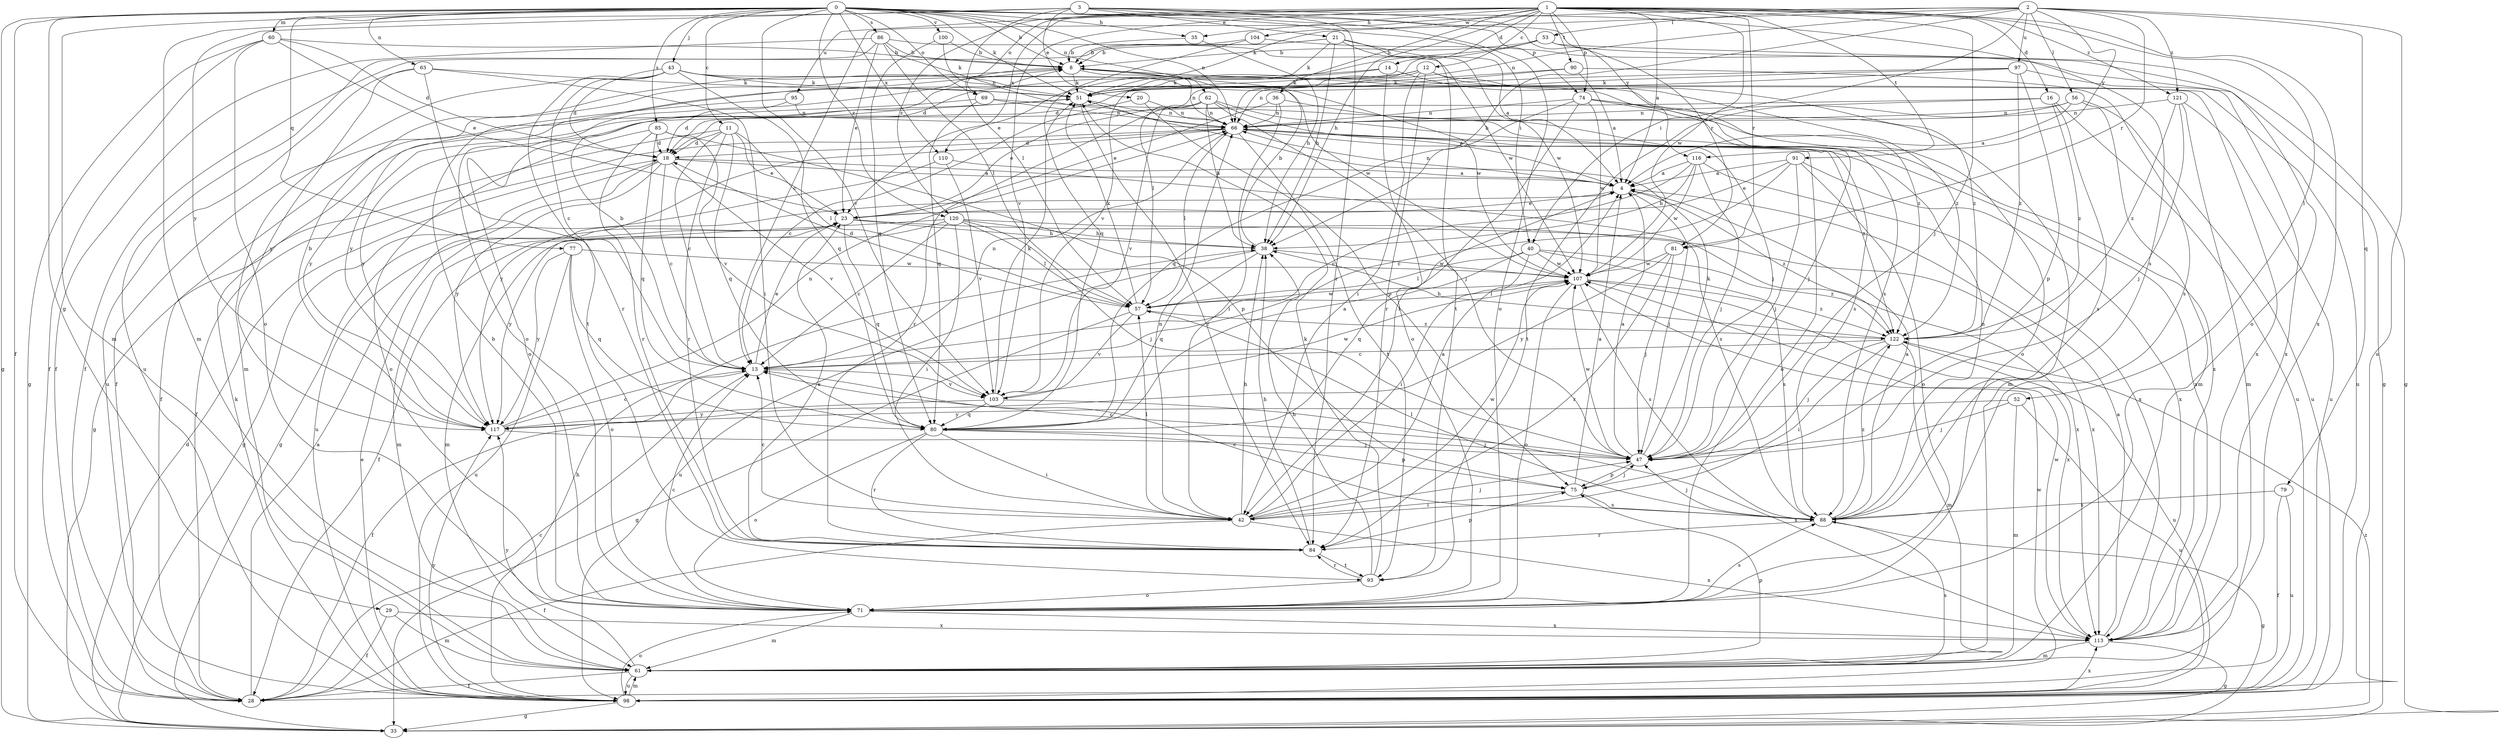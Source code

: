 strict digraph  {
0;
1;
2;
3;
4;
8;
11;
12;
13;
14;
16;
18;
20;
21;
23;
28;
29;
33;
35;
36;
38;
40;
42;
43;
47;
51;
52;
53;
56;
57;
60;
61;
62;
63;
66;
69;
71;
74;
75;
77;
79;
80;
81;
84;
85;
86;
88;
90;
91;
93;
95;
97;
98;
100;
103;
104;
107;
110;
113;
116;
117;
120;
121;
122;
0 -> 8  [label=b];
0 -> 11  [label=c];
0 -> 28  [label=f];
0 -> 29  [label=g];
0 -> 33  [label=g];
0 -> 35  [label=h];
0 -> 40  [label=i];
0 -> 43  [label=j];
0 -> 51  [label=k];
0 -> 60  [label=m];
0 -> 61  [label=m];
0 -> 62  [label=n];
0 -> 63  [label=n];
0 -> 66  [label=n];
0 -> 69  [label=o];
0 -> 77  [label=q];
0 -> 85  [label=s];
0 -> 86  [label=s];
0 -> 88  [label=s];
0 -> 100  [label=v];
0 -> 103  [label=v];
0 -> 110  [label=x];
0 -> 116  [label=y];
0 -> 120  [label=z];
1 -> 4  [label=a];
1 -> 12  [label=c];
1 -> 14  [label=d];
1 -> 16  [label=d];
1 -> 35  [label=h];
1 -> 36  [label=h];
1 -> 38  [label=h];
1 -> 47  [label=j];
1 -> 52  [label=l];
1 -> 69  [label=o];
1 -> 74  [label=p];
1 -> 81  [label=r];
1 -> 90  [label=t];
1 -> 91  [label=t];
1 -> 95  [label=u];
1 -> 103  [label=v];
1 -> 104  [label=w];
1 -> 107  [label=w];
1 -> 110  [label=x];
1 -> 113  [label=x];
1 -> 120  [label=z];
1 -> 121  [label=z];
2 -> 13  [label=c];
2 -> 38  [label=h];
2 -> 40  [label=i];
2 -> 51  [label=k];
2 -> 53  [label=l];
2 -> 56  [label=l];
2 -> 66  [label=n];
2 -> 79  [label=q];
2 -> 81  [label=r];
2 -> 97  [label=u];
2 -> 98  [label=u];
2 -> 116  [label=y];
2 -> 121  [label=z];
3 -> 20  [label=e];
3 -> 21  [label=e];
3 -> 57  [label=l];
3 -> 61  [label=m];
3 -> 71  [label=o];
3 -> 74  [label=p];
3 -> 81  [label=r];
3 -> 84  [label=r];
3 -> 117  [label=y];
4 -> 23  [label=e];
4 -> 47  [label=j];
4 -> 66  [label=n];
4 -> 122  [label=z];
8 -> 51  [label=k];
8 -> 66  [label=n];
8 -> 71  [label=o];
8 -> 107  [label=w];
8 -> 113  [label=x];
8 -> 122  [label=z];
11 -> 13  [label=c];
11 -> 18  [label=d];
11 -> 23  [label=e];
11 -> 33  [label=g];
11 -> 57  [label=l];
11 -> 80  [label=q];
11 -> 84  [label=r];
12 -> 18  [label=d];
12 -> 42  [label=i];
12 -> 51  [label=k];
12 -> 57  [label=l];
12 -> 84  [label=r];
12 -> 98  [label=u];
12 -> 122  [label=z];
13 -> 8  [label=b];
13 -> 23  [label=e];
13 -> 28  [label=f];
13 -> 66  [label=n];
13 -> 103  [label=v];
14 -> 28  [label=f];
14 -> 51  [label=k];
14 -> 71  [label=o];
14 -> 122  [label=z];
16 -> 66  [label=n];
16 -> 88  [label=s];
16 -> 98  [label=u];
16 -> 117  [label=y];
16 -> 122  [label=z];
18 -> 4  [label=a];
18 -> 13  [label=c];
18 -> 33  [label=g];
18 -> 88  [label=s];
18 -> 98  [label=u];
18 -> 103  [label=v];
18 -> 117  [label=y];
20 -> 13  [label=c];
20 -> 66  [label=n];
20 -> 75  [label=p];
21 -> 4  [label=a];
21 -> 8  [label=b];
21 -> 28  [label=f];
21 -> 38  [label=h];
21 -> 51  [label=k];
21 -> 93  [label=t];
21 -> 107  [label=w];
23 -> 38  [label=h];
23 -> 61  [label=m];
23 -> 80  [label=q];
23 -> 113  [label=x];
23 -> 117  [label=y];
28 -> 4  [label=a];
28 -> 13  [label=c];
29 -> 28  [label=f];
29 -> 61  [label=m];
29 -> 113  [label=x];
33 -> 18  [label=d];
33 -> 122  [label=z];
35 -> 8  [label=b];
35 -> 38  [label=h];
36 -> 23  [label=e];
36 -> 42  [label=i];
36 -> 47  [label=j];
36 -> 66  [label=n];
38 -> 8  [label=b];
38 -> 80  [label=q];
38 -> 98  [label=u];
38 -> 107  [label=w];
40 -> 42  [label=i];
40 -> 57  [label=l];
40 -> 80  [label=q];
40 -> 88  [label=s];
40 -> 107  [label=w];
40 -> 122  [label=z];
42 -> 4  [label=a];
42 -> 13  [label=c];
42 -> 28  [label=f];
42 -> 38  [label=h];
42 -> 47  [label=j];
42 -> 57  [label=l];
42 -> 66  [label=n];
42 -> 107  [label=w];
42 -> 113  [label=x];
43 -> 13  [label=c];
43 -> 18  [label=d];
43 -> 51  [label=k];
43 -> 61  [label=m];
43 -> 80  [label=q];
43 -> 88  [label=s];
43 -> 93  [label=t];
43 -> 107  [label=w];
47 -> 4  [label=a];
47 -> 13  [label=c];
47 -> 51  [label=k];
47 -> 75  [label=p];
47 -> 107  [label=w];
51 -> 66  [label=n];
51 -> 84  [label=r];
51 -> 117  [label=y];
52 -> 47  [label=j];
52 -> 61  [label=m];
52 -> 98  [label=u];
52 -> 117  [label=y];
53 -> 8  [label=b];
53 -> 23  [label=e];
53 -> 33  [label=g];
53 -> 71  [label=o];
53 -> 103  [label=v];
56 -> 4  [label=a];
56 -> 61  [label=m];
56 -> 66  [label=n];
56 -> 93  [label=t];
56 -> 98  [label=u];
57 -> 18  [label=d];
57 -> 33  [label=g];
57 -> 51  [label=k];
57 -> 103  [label=v];
57 -> 107  [label=w];
57 -> 122  [label=z];
60 -> 8  [label=b];
60 -> 18  [label=d];
60 -> 23  [label=e];
60 -> 28  [label=f];
60 -> 33  [label=g];
60 -> 71  [label=o];
61 -> 28  [label=f];
61 -> 75  [label=p];
61 -> 88  [label=s];
61 -> 98  [label=u];
61 -> 117  [label=y];
62 -> 4  [label=a];
62 -> 23  [label=e];
62 -> 38  [label=h];
62 -> 47  [label=j];
62 -> 66  [label=n];
62 -> 84  [label=r];
62 -> 88  [label=s];
62 -> 103  [label=v];
63 -> 42  [label=i];
63 -> 51  [label=k];
63 -> 84  [label=r];
63 -> 98  [label=u];
63 -> 117  [label=y];
66 -> 18  [label=d];
66 -> 28  [label=f];
66 -> 57  [label=l];
66 -> 71  [label=o];
66 -> 93  [label=t];
66 -> 113  [label=x];
66 -> 117  [label=y];
66 -> 122  [label=z];
69 -> 66  [label=n];
69 -> 71  [label=o];
69 -> 80  [label=q];
69 -> 113  [label=x];
71 -> 8  [label=b];
71 -> 13  [label=c];
71 -> 61  [label=m];
71 -> 88  [label=s];
71 -> 113  [label=x];
74 -> 42  [label=i];
74 -> 47  [label=j];
74 -> 61  [label=m];
74 -> 66  [label=n];
74 -> 71  [label=o];
74 -> 80  [label=q];
74 -> 107  [label=w];
75 -> 4  [label=a];
75 -> 42  [label=i];
75 -> 47  [label=j];
75 -> 88  [label=s];
77 -> 71  [label=o];
77 -> 80  [label=q];
77 -> 98  [label=u];
77 -> 107  [label=w];
77 -> 117  [label=y];
79 -> 28  [label=f];
79 -> 88  [label=s];
79 -> 98  [label=u];
80 -> 4  [label=a];
80 -> 42  [label=i];
80 -> 47  [label=j];
80 -> 71  [label=o];
80 -> 75  [label=p];
80 -> 84  [label=r];
81 -> 47  [label=j];
81 -> 84  [label=r];
81 -> 107  [label=w];
81 -> 117  [label=y];
84 -> 23  [label=e];
84 -> 38  [label=h];
84 -> 75  [label=p];
84 -> 93  [label=t];
85 -> 18  [label=d];
85 -> 71  [label=o];
85 -> 75  [label=p];
85 -> 80  [label=q];
85 -> 84  [label=r];
85 -> 103  [label=v];
86 -> 8  [label=b];
86 -> 23  [label=e];
86 -> 28  [label=f];
86 -> 51  [label=k];
86 -> 57  [label=l];
86 -> 98  [label=u];
86 -> 107  [label=w];
88 -> 4  [label=a];
88 -> 13  [label=c];
88 -> 33  [label=g];
88 -> 47  [label=j];
88 -> 57  [label=l];
88 -> 66  [label=n];
88 -> 84  [label=r];
88 -> 122  [label=z];
90 -> 4  [label=a];
90 -> 51  [label=k];
90 -> 66  [label=n];
90 -> 88  [label=s];
91 -> 4  [label=a];
91 -> 13  [label=c];
91 -> 23  [label=e];
91 -> 47  [label=j];
91 -> 71  [label=o];
91 -> 113  [label=x];
93 -> 38  [label=h];
93 -> 51  [label=k];
93 -> 71  [label=o];
93 -> 84  [label=r];
95 -> 18  [label=d];
95 -> 28  [label=f];
95 -> 66  [label=n];
97 -> 18  [label=d];
97 -> 51  [label=k];
97 -> 75  [label=p];
97 -> 113  [label=x];
97 -> 117  [label=y];
97 -> 122  [label=z];
98 -> 23  [label=e];
98 -> 33  [label=g];
98 -> 38  [label=h];
98 -> 51  [label=k];
98 -> 61  [label=m];
98 -> 71  [label=o];
98 -> 107  [label=w];
98 -> 113  [label=x];
98 -> 117  [label=y];
100 -> 8  [label=b];
100 -> 66  [label=n];
100 -> 80  [label=q];
103 -> 51  [label=k];
103 -> 80  [label=q];
103 -> 107  [label=w];
103 -> 113  [label=x];
103 -> 117  [label=y];
104 -> 8  [label=b];
104 -> 33  [label=g];
104 -> 80  [label=q];
107 -> 57  [label=l];
107 -> 71  [label=o];
107 -> 88  [label=s];
107 -> 113  [label=x];
107 -> 122  [label=z];
110 -> 4  [label=a];
110 -> 33  [label=g];
110 -> 103  [label=v];
113 -> 4  [label=a];
113 -> 33  [label=g];
113 -> 61  [label=m];
113 -> 107  [label=w];
116 -> 4  [label=a];
116 -> 13  [label=c];
116 -> 38  [label=h];
116 -> 47  [label=j];
116 -> 107  [label=w];
116 -> 113  [label=x];
117 -> 8  [label=b];
117 -> 13  [label=c];
117 -> 47  [label=j];
117 -> 66  [label=n];
120 -> 13  [label=c];
120 -> 28  [label=f];
120 -> 38  [label=h];
120 -> 42  [label=i];
120 -> 47  [label=j];
120 -> 57  [label=l];
120 -> 61  [label=m];
120 -> 113  [label=x];
121 -> 47  [label=j];
121 -> 61  [label=m];
121 -> 66  [label=n];
121 -> 98  [label=u];
121 -> 122  [label=z];
122 -> 13  [label=c];
122 -> 38  [label=h];
122 -> 42  [label=i];
122 -> 47  [label=j];
122 -> 61  [label=m];
122 -> 98  [label=u];
}
